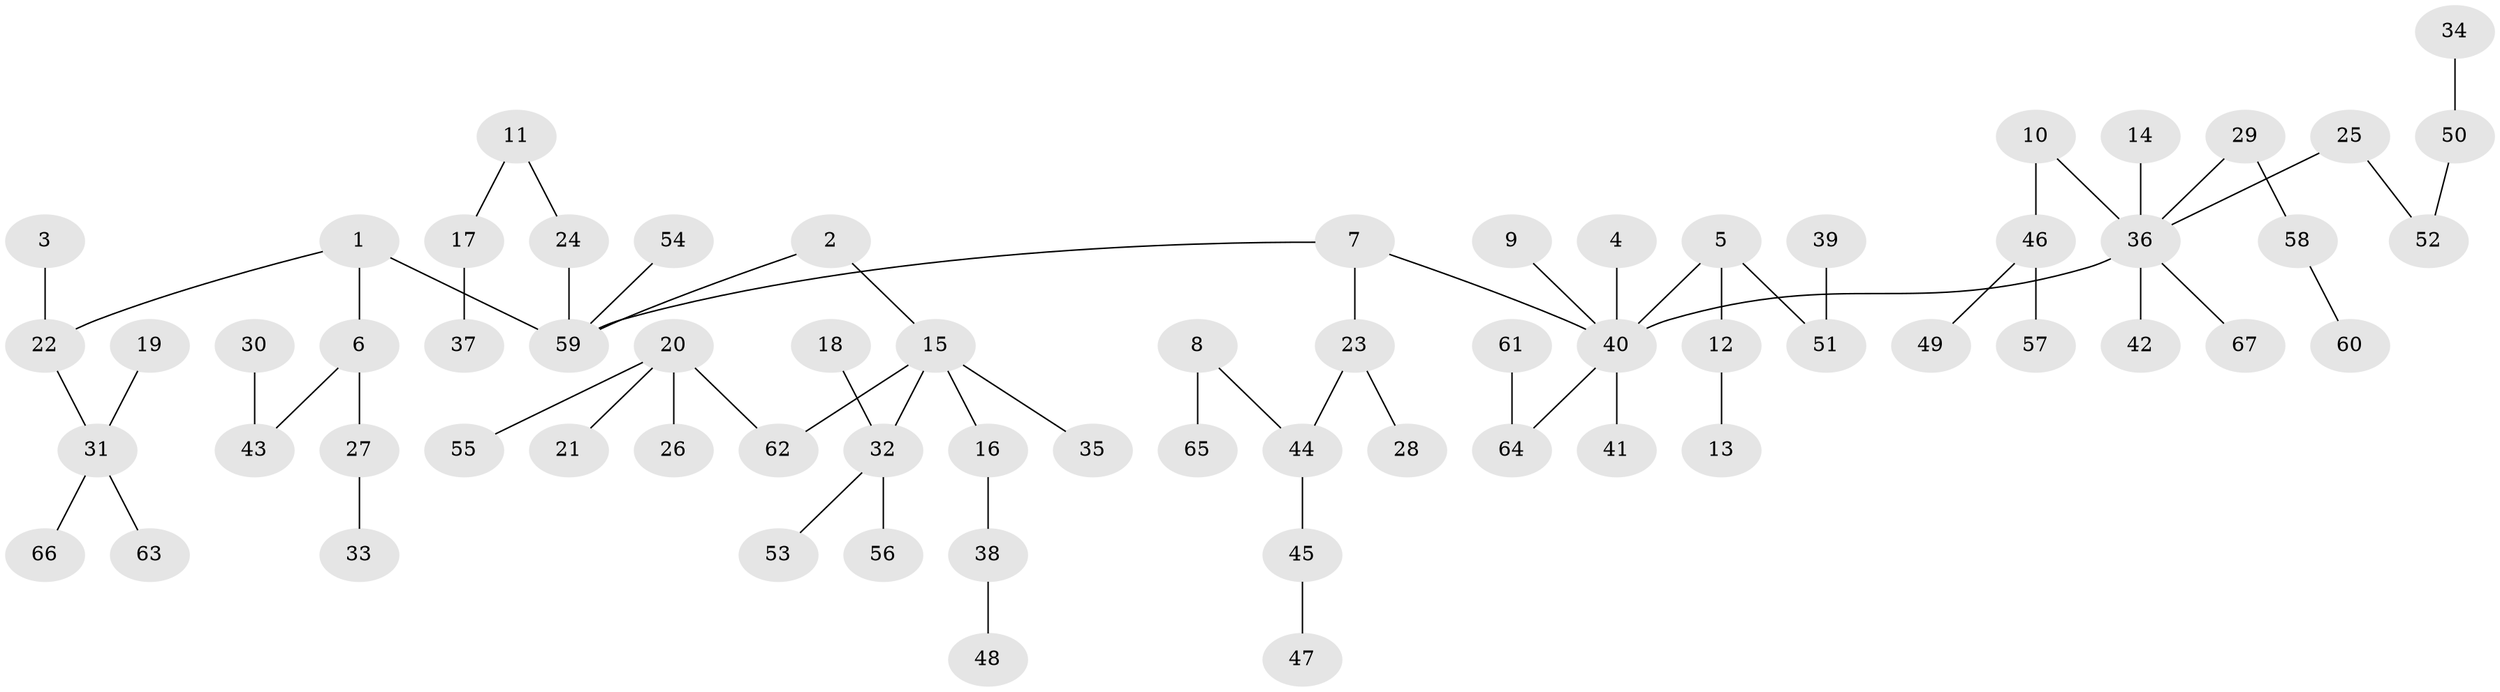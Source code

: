 // original degree distribution, {7: 0.014925373134328358, 3: 0.1417910447761194, 4: 0.06716417910447761, 1: 0.5522388059701493, 8: 0.007462686567164179, 2: 0.1791044776119403, 5: 0.029850746268656716, 9: 0.007462686567164179}
// Generated by graph-tools (version 1.1) at 2025/37/03/04/25 23:37:16]
// undirected, 67 vertices, 66 edges
graph export_dot {
  node [color=gray90,style=filled];
  1;
  2;
  3;
  4;
  5;
  6;
  7;
  8;
  9;
  10;
  11;
  12;
  13;
  14;
  15;
  16;
  17;
  18;
  19;
  20;
  21;
  22;
  23;
  24;
  25;
  26;
  27;
  28;
  29;
  30;
  31;
  32;
  33;
  34;
  35;
  36;
  37;
  38;
  39;
  40;
  41;
  42;
  43;
  44;
  45;
  46;
  47;
  48;
  49;
  50;
  51;
  52;
  53;
  54;
  55;
  56;
  57;
  58;
  59;
  60;
  61;
  62;
  63;
  64;
  65;
  66;
  67;
  1 -- 6 [weight=1.0];
  1 -- 22 [weight=1.0];
  1 -- 59 [weight=1.0];
  2 -- 15 [weight=1.0];
  2 -- 59 [weight=1.0];
  3 -- 22 [weight=1.0];
  4 -- 40 [weight=1.0];
  5 -- 12 [weight=1.0];
  5 -- 40 [weight=1.0];
  5 -- 51 [weight=1.0];
  6 -- 27 [weight=1.0];
  6 -- 43 [weight=1.0];
  7 -- 23 [weight=1.0];
  7 -- 40 [weight=1.0];
  7 -- 59 [weight=1.0];
  8 -- 44 [weight=1.0];
  8 -- 65 [weight=1.0];
  9 -- 40 [weight=1.0];
  10 -- 36 [weight=1.0];
  10 -- 46 [weight=1.0];
  11 -- 17 [weight=1.0];
  11 -- 24 [weight=1.0];
  12 -- 13 [weight=1.0];
  14 -- 36 [weight=1.0];
  15 -- 16 [weight=1.0];
  15 -- 32 [weight=1.0];
  15 -- 35 [weight=1.0];
  15 -- 62 [weight=1.0];
  16 -- 38 [weight=1.0];
  17 -- 37 [weight=1.0];
  18 -- 32 [weight=1.0];
  19 -- 31 [weight=1.0];
  20 -- 21 [weight=1.0];
  20 -- 26 [weight=1.0];
  20 -- 55 [weight=1.0];
  20 -- 62 [weight=1.0];
  22 -- 31 [weight=1.0];
  23 -- 28 [weight=1.0];
  23 -- 44 [weight=1.0];
  24 -- 59 [weight=1.0];
  25 -- 36 [weight=1.0];
  25 -- 52 [weight=1.0];
  27 -- 33 [weight=1.0];
  29 -- 36 [weight=1.0];
  29 -- 58 [weight=1.0];
  30 -- 43 [weight=1.0];
  31 -- 63 [weight=1.0];
  31 -- 66 [weight=1.0];
  32 -- 53 [weight=1.0];
  32 -- 56 [weight=1.0];
  34 -- 50 [weight=1.0];
  36 -- 40 [weight=1.0];
  36 -- 42 [weight=1.0];
  36 -- 67 [weight=1.0];
  38 -- 48 [weight=1.0];
  39 -- 51 [weight=1.0];
  40 -- 41 [weight=1.0];
  40 -- 64 [weight=1.0];
  44 -- 45 [weight=1.0];
  45 -- 47 [weight=1.0];
  46 -- 49 [weight=1.0];
  46 -- 57 [weight=1.0];
  50 -- 52 [weight=1.0];
  54 -- 59 [weight=1.0];
  58 -- 60 [weight=1.0];
  61 -- 64 [weight=1.0];
}
